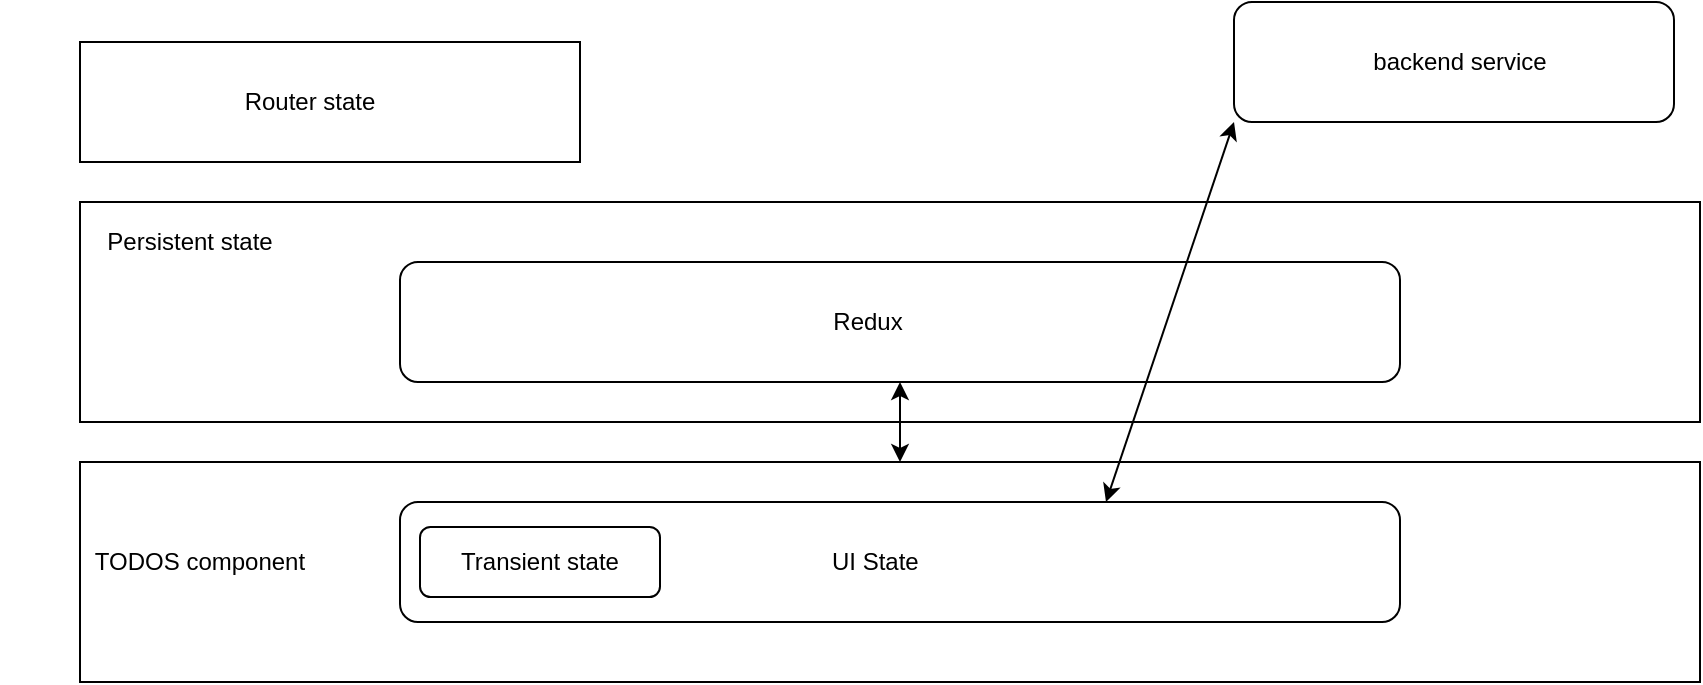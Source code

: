 <mxfile version="13.6.0" type="github">
  <diagram id="CnDp9Ytq1tiV_GHWyZOq" name="Page-1">
    <mxGraphModel dx="946" dy="614" grid="1" gridSize="10" guides="1" tooltips="1" connect="1" arrows="1" fold="1" page="1" pageScale="1" pageWidth="827" pageHeight="1169" math="0" shadow="0">
      <root>
        <mxCell id="0" />
        <mxCell id="1" parent="0" />
        <mxCell id="noKN3m8uvJxdRkCpXrqW-12" value="" style="rounded=0;whiteSpace=wrap;html=1;" parent="1" vertex="1">
          <mxGeometry x="40" y="300" width="810" height="110" as="geometry" />
        </mxCell>
        <mxCell id="noKN3m8uvJxdRkCpXrqW-9" value="" style="rounded=0;whiteSpace=wrap;html=1;" parent="1" vertex="1">
          <mxGeometry x="40" y="430" width="810" height="110" as="geometry" />
        </mxCell>
        <mxCell id="noKN3m8uvJxdRkCpXrqW-1" value="" style="rounded=1;whiteSpace=wrap;html=1;" parent="1" vertex="1">
          <mxGeometry x="200" y="450" width="500" height="60" as="geometry" />
        </mxCell>
        <mxCell id="noKN3m8uvJxdRkCpXrqW-2" value="TODOS component" style="text;html=1;strokeColor=none;fillColor=none;align=center;verticalAlign=middle;whiteSpace=wrap;rounded=0;" parent="1" vertex="1">
          <mxGeometry y="470" width="200" height="20" as="geometry" />
        </mxCell>
        <mxCell id="noKN3m8uvJxdRkCpXrqW-3" value="" style="rounded=1;whiteSpace=wrap;html=1;" parent="1" vertex="1">
          <mxGeometry x="617" y="200" width="220" height="60" as="geometry" />
        </mxCell>
        <mxCell id="noKN3m8uvJxdRkCpXrqW-4" value="backend service" style="text;html=1;strokeColor=none;fillColor=none;align=center;verticalAlign=middle;whiteSpace=wrap;rounded=0;" parent="1" vertex="1">
          <mxGeometry x="680" y="220" width="100" height="20" as="geometry" />
        </mxCell>
        <mxCell id="noKN3m8uvJxdRkCpXrqW-10" value="UI State" style="text;html=1;strokeColor=none;fillColor=none;align=left;verticalAlign=middle;whiteSpace=wrap;rounded=0;" parent="1" vertex="1">
          <mxGeometry x="414" y="470" width="90" height="20" as="geometry" />
        </mxCell>
        <mxCell id="noKN3m8uvJxdRkCpXrqW-11" value="" style="rounded=0;whiteSpace=wrap;html=1;" parent="1" vertex="1">
          <mxGeometry x="40" y="220" width="250" height="60" as="geometry" />
        </mxCell>
        <mxCell id="noKN3m8uvJxdRkCpXrqW-13" value="Persistent state" style="text;html=1;strokeColor=none;fillColor=none;align=center;verticalAlign=middle;whiteSpace=wrap;rounded=0;" parent="1" vertex="1">
          <mxGeometry x="25" y="310" width="140" height="20" as="geometry" />
        </mxCell>
        <mxCell id="noKN3m8uvJxdRkCpXrqW-14" value="" style="rounded=1;whiteSpace=wrap;html=1;align=left;" parent="1" vertex="1">
          <mxGeometry x="200" y="330" width="500" height="60" as="geometry" />
        </mxCell>
        <mxCell id="noKN3m8uvJxdRkCpXrqW-15" value="Redux" style="text;html=1;strokeColor=none;fillColor=none;align=center;verticalAlign=middle;whiteSpace=wrap;rounded=0;" parent="1" vertex="1">
          <mxGeometry x="414" y="350" width="40" height="20" as="geometry" />
        </mxCell>
        <mxCell id="noKN3m8uvJxdRkCpXrqW-16" value="Router state" style="text;html=1;strokeColor=none;fillColor=none;align=center;verticalAlign=middle;whiteSpace=wrap;rounded=0;" parent="1" vertex="1">
          <mxGeometry x="110" y="240" width="90" height="20" as="geometry" />
        </mxCell>
        <mxCell id="noKN3m8uvJxdRkCpXrqW-17" value="" style="rounded=1;whiteSpace=wrap;html=1;align=left;" parent="1" vertex="1">
          <mxGeometry x="210" y="462.5" width="120" height="35" as="geometry" />
        </mxCell>
        <mxCell id="noKN3m8uvJxdRkCpXrqW-18" value="Transient state" style="text;html=1;strokeColor=none;fillColor=none;align=center;verticalAlign=middle;whiteSpace=wrap;rounded=0;" parent="1" vertex="1">
          <mxGeometry x="220" y="470" width="100" height="20" as="geometry" />
        </mxCell>
        <mxCell id="noKN3m8uvJxdRkCpXrqW-21" value="" style="endArrow=classic;startArrow=classic;html=1;exitX=0;exitY=1;exitDx=0;exitDy=0;entryX=0.706;entryY=0;entryDx=0;entryDy=0;entryPerimeter=0;" parent="1" source="noKN3m8uvJxdRkCpXrqW-3" target="noKN3m8uvJxdRkCpXrqW-1" edge="1">
          <mxGeometry width="50" height="50" relative="1" as="geometry">
            <mxPoint x="390" y="370" as="sourcePoint" />
            <mxPoint x="440" y="320" as="targetPoint" />
          </mxGeometry>
        </mxCell>
        <mxCell id="M-5Hk-E0e3XPqUJ9499Q-1" value="" style="endArrow=classic;startArrow=classic;html=1;" edge="1" parent="1" target="noKN3m8uvJxdRkCpXrqW-14">
          <mxGeometry width="50" height="50" relative="1" as="geometry">
            <mxPoint x="450" y="430" as="sourcePoint" />
            <mxPoint x="510" y="290" as="targetPoint" />
          </mxGeometry>
        </mxCell>
      </root>
    </mxGraphModel>
  </diagram>
</mxfile>
